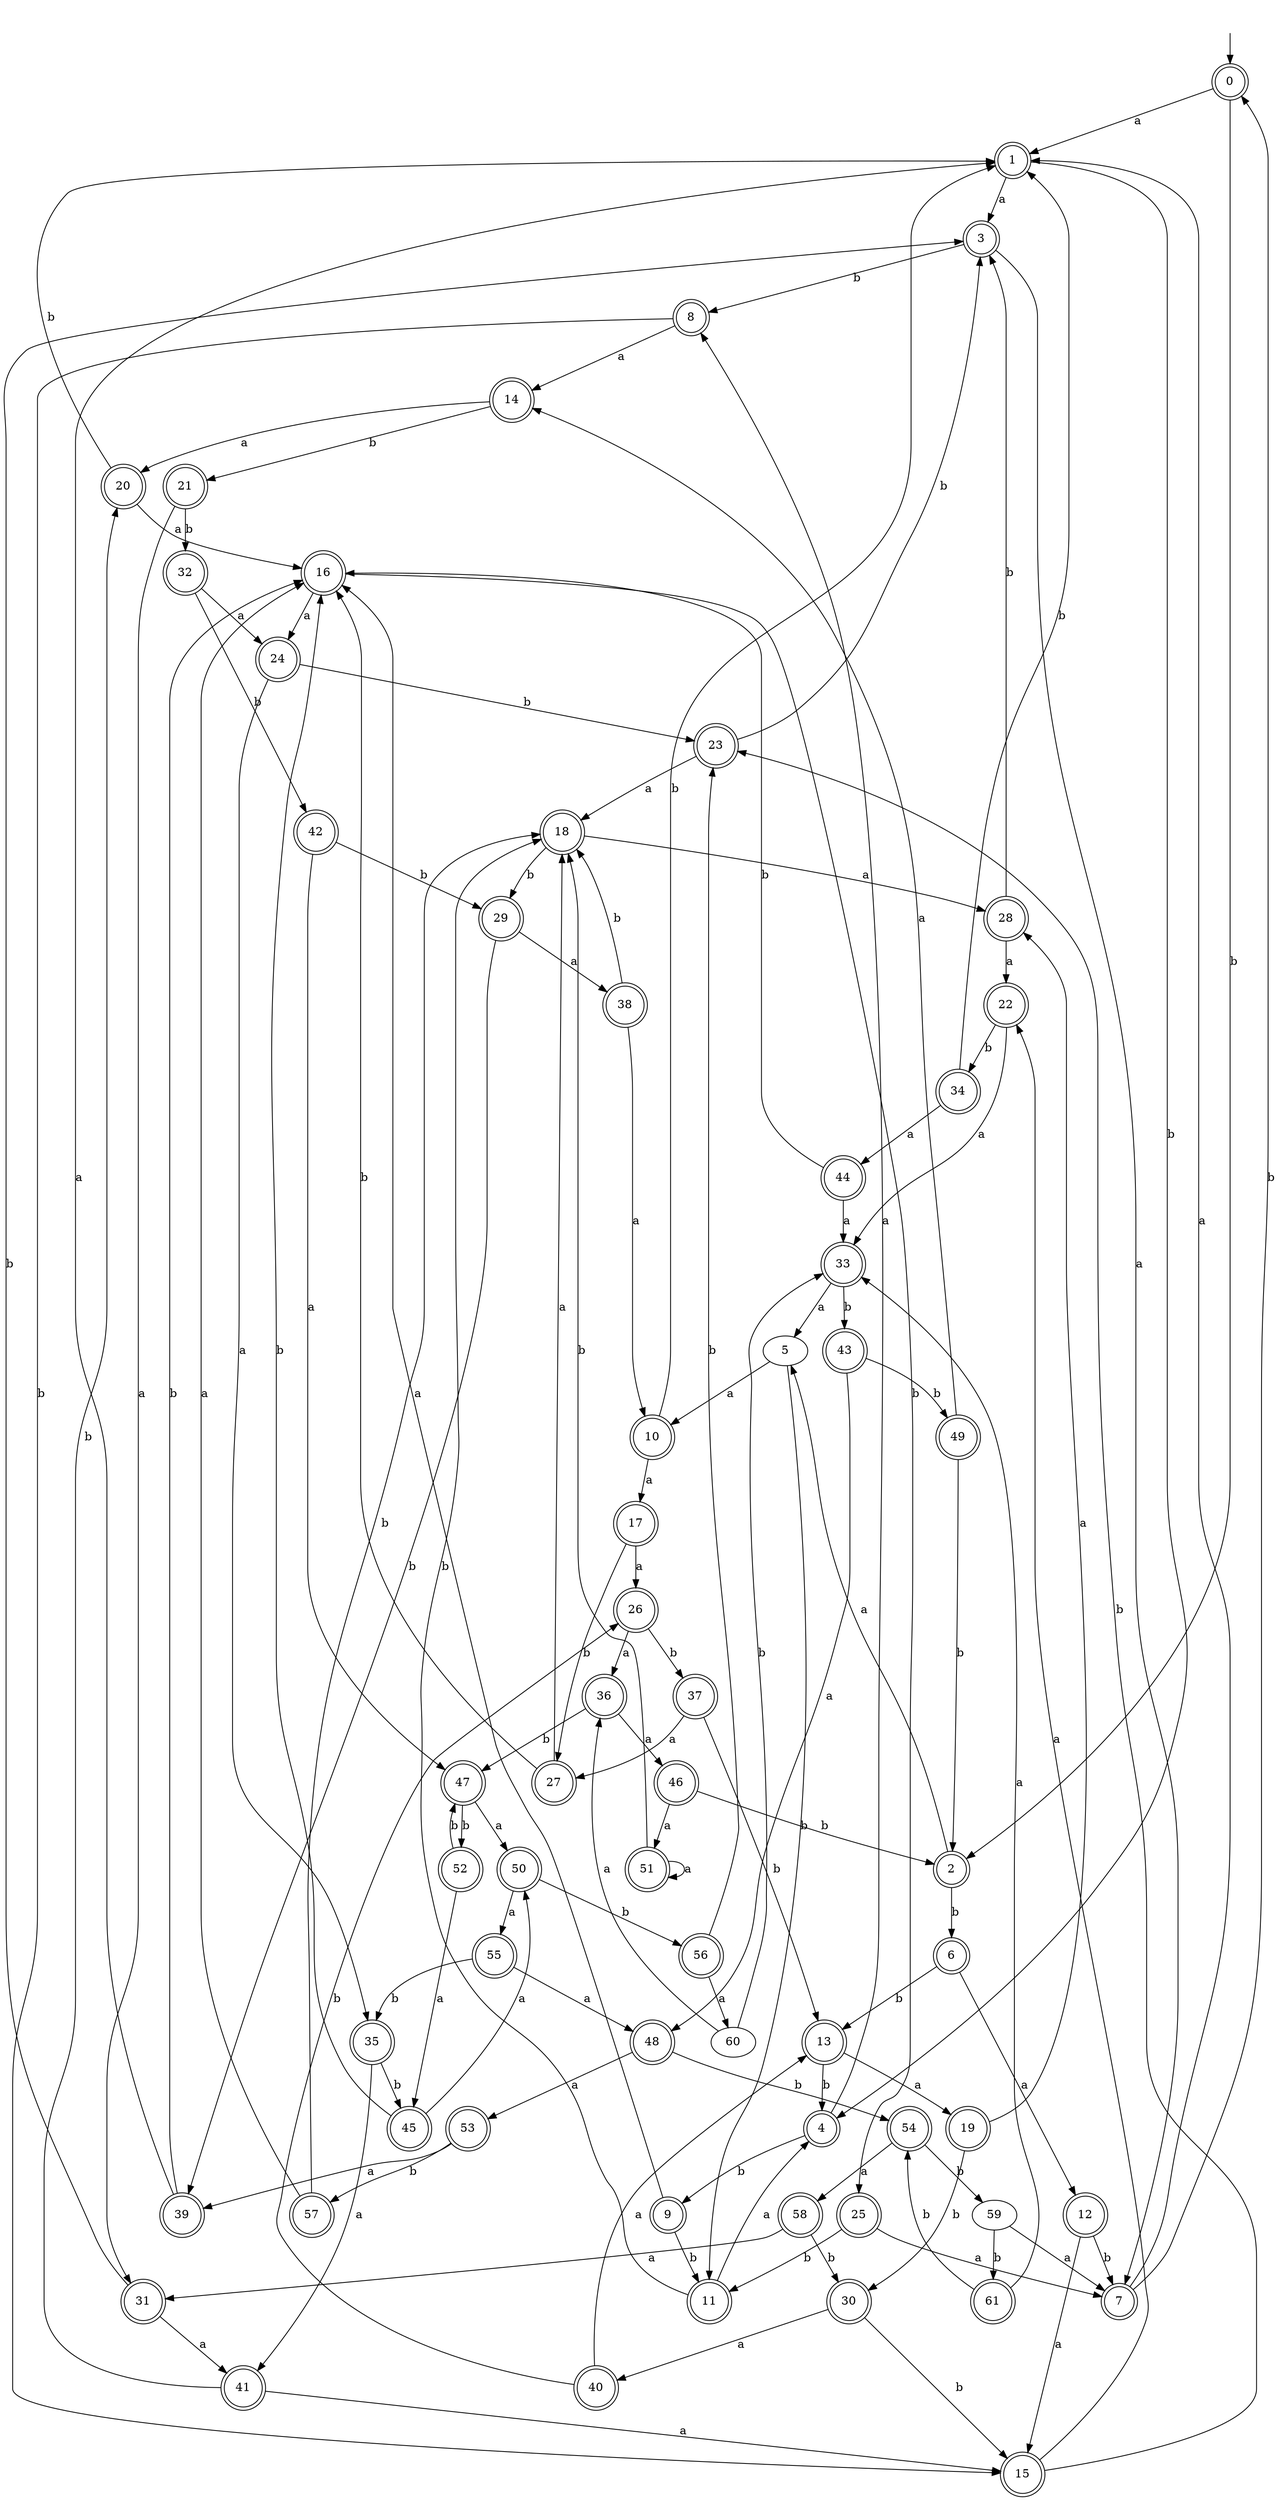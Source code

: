 digraph RandomDFA {
  __start0 [label="", shape=none];
  __start0 -> 0 [label=""];
  0 [shape=circle] [shape=doublecircle]
  0 -> 1 [label="a"]
  0 -> 2 [label="b"]
  1 [shape=doublecircle]
  1 -> 3 [label="a"]
  1 -> 4 [label="b"]
  2 [shape=doublecircle]
  2 -> 5 [label="a"]
  2 -> 6 [label="b"]
  3 [shape=doublecircle]
  3 -> 7 [label="a"]
  3 -> 8 [label="b"]
  4 [shape=doublecircle]
  4 -> 8 [label="a"]
  4 -> 9 [label="b"]
  5
  5 -> 10 [label="a"]
  5 -> 11 [label="b"]
  6 [shape=doublecircle]
  6 -> 12 [label="a"]
  6 -> 13 [label="b"]
  7 [shape=doublecircle]
  7 -> 1 [label="a"]
  7 -> 0 [label="b"]
  8 [shape=doublecircle]
  8 -> 14 [label="a"]
  8 -> 15 [label="b"]
  9 [shape=doublecircle]
  9 -> 16 [label="a"]
  9 -> 11 [label="b"]
  10 [shape=doublecircle]
  10 -> 17 [label="a"]
  10 -> 1 [label="b"]
  11 [shape=doublecircle]
  11 -> 4 [label="a"]
  11 -> 18 [label="b"]
  12 [shape=doublecircle]
  12 -> 15 [label="a"]
  12 -> 7 [label="b"]
  13 [shape=doublecircle]
  13 -> 19 [label="a"]
  13 -> 4 [label="b"]
  14 [shape=doublecircle]
  14 -> 20 [label="a"]
  14 -> 21 [label="b"]
  15 [shape=doublecircle]
  15 -> 22 [label="a"]
  15 -> 23 [label="b"]
  16 [shape=doublecircle]
  16 -> 24 [label="a"]
  16 -> 25 [label="b"]
  17 [shape=doublecircle]
  17 -> 26 [label="a"]
  17 -> 27 [label="b"]
  18 [shape=doublecircle]
  18 -> 28 [label="a"]
  18 -> 29 [label="b"]
  19 [shape=doublecircle]
  19 -> 28 [label="a"]
  19 -> 30 [label="b"]
  20 [shape=doublecircle]
  20 -> 16 [label="a"]
  20 -> 1 [label="b"]
  21 [shape=doublecircle]
  21 -> 31 [label="a"]
  21 -> 32 [label="b"]
  22 [shape=doublecircle]
  22 -> 33 [label="a"]
  22 -> 34 [label="b"]
  23 [shape=doublecircle]
  23 -> 18 [label="a"]
  23 -> 3 [label="b"]
  24 [shape=doublecircle]
  24 -> 35 [label="a"]
  24 -> 23 [label="b"]
  25 [shape=doublecircle]
  25 -> 7 [label="a"]
  25 -> 11 [label="b"]
  26 [shape=doublecircle]
  26 -> 36 [label="a"]
  26 -> 37 [label="b"]
  27 [shape=doublecircle]
  27 -> 18 [label="a"]
  27 -> 16 [label="b"]
  28 [shape=doublecircle]
  28 -> 22 [label="a"]
  28 -> 3 [label="b"]
  29 [shape=doublecircle]
  29 -> 38 [label="a"]
  29 -> 39 [label="b"]
  30 [shape=doublecircle]
  30 -> 40 [label="a"]
  30 -> 15 [label="b"]
  31 [shape=doublecircle]
  31 -> 41 [label="a"]
  31 -> 3 [label="b"]
  32 [shape=doublecircle]
  32 -> 24 [label="a"]
  32 -> 42 [label="b"]
  33 [shape=doublecircle]
  33 -> 5 [label="a"]
  33 -> 43 [label="b"]
  34 [shape=doublecircle]
  34 -> 44 [label="a"]
  34 -> 1 [label="b"]
  35 [shape=doublecircle]
  35 -> 41 [label="a"]
  35 -> 45 [label="b"]
  36 [shape=doublecircle]
  36 -> 46 [label="a"]
  36 -> 47 [label="b"]
  37 [shape=doublecircle]
  37 -> 27 [label="a"]
  37 -> 13 [label="b"]
  38 [shape=doublecircle]
  38 -> 10 [label="a"]
  38 -> 18 [label="b"]
  39 [shape=doublecircle]
  39 -> 1 [label="a"]
  39 -> 16 [label="b"]
  40 [shape=doublecircle]
  40 -> 13 [label="a"]
  40 -> 26 [label="b"]
  41 [shape=doublecircle]
  41 -> 15 [label="a"]
  41 -> 20 [label="b"]
  42 [shape=doublecircle]
  42 -> 47 [label="a"]
  42 -> 29 [label="b"]
  43 [shape=doublecircle]
  43 -> 48 [label="a"]
  43 -> 49 [label="b"]
  44 [shape=doublecircle]
  44 -> 33 [label="a"]
  44 -> 16 [label="b"]
  45 [shape=doublecircle]
  45 -> 50 [label="a"]
  45 -> 16 [label="b"]
  46 [shape=doublecircle]
  46 -> 51 [label="a"]
  46 -> 2 [label="b"]
  47 [shape=doublecircle]
  47 -> 50 [label="a"]
  47 -> 52 [label="b"]
  48 [shape=doublecircle]
  48 -> 53 [label="a"]
  48 -> 54 [label="b"]
  49 [shape=doublecircle]
  49 -> 14 [label="a"]
  49 -> 2 [label="b"]
  50 [shape=doublecircle]
  50 -> 55 [label="a"]
  50 -> 56 [label="b"]
  51 [shape=doublecircle]
  51 -> 51 [label="a"]
  51 -> 18 [label="b"]
  52 [shape=doublecircle]
  52 -> 45 [label="a"]
  52 -> 47 [label="b"]
  53 [shape=doublecircle]
  53 -> 39 [label="a"]
  53 -> 57 [label="b"]
  54 [shape=doublecircle]
  54 -> 58 [label="a"]
  54 -> 59 [label="b"]
  55 [shape=doublecircle]
  55 -> 48 [label="a"]
  55 -> 35 [label="b"]
  56 [shape=doublecircle]
  56 -> 60 [label="a"]
  56 -> 23 [label="b"]
  57 [shape=doublecircle]
  57 -> 16 [label="a"]
  57 -> 18 [label="b"]
  58 [shape=doublecircle]
  58 -> 31 [label="a"]
  58 -> 30 [label="b"]
  59
  59 -> 7 [label="a"]
  59 -> 61 [label="b"]
  60
  60 -> 36 [label="a"]
  60 -> 33 [label="b"]
  61 [shape=doublecircle]
  61 -> 33 [label="a"]
  61 -> 54 [label="b"]
}
